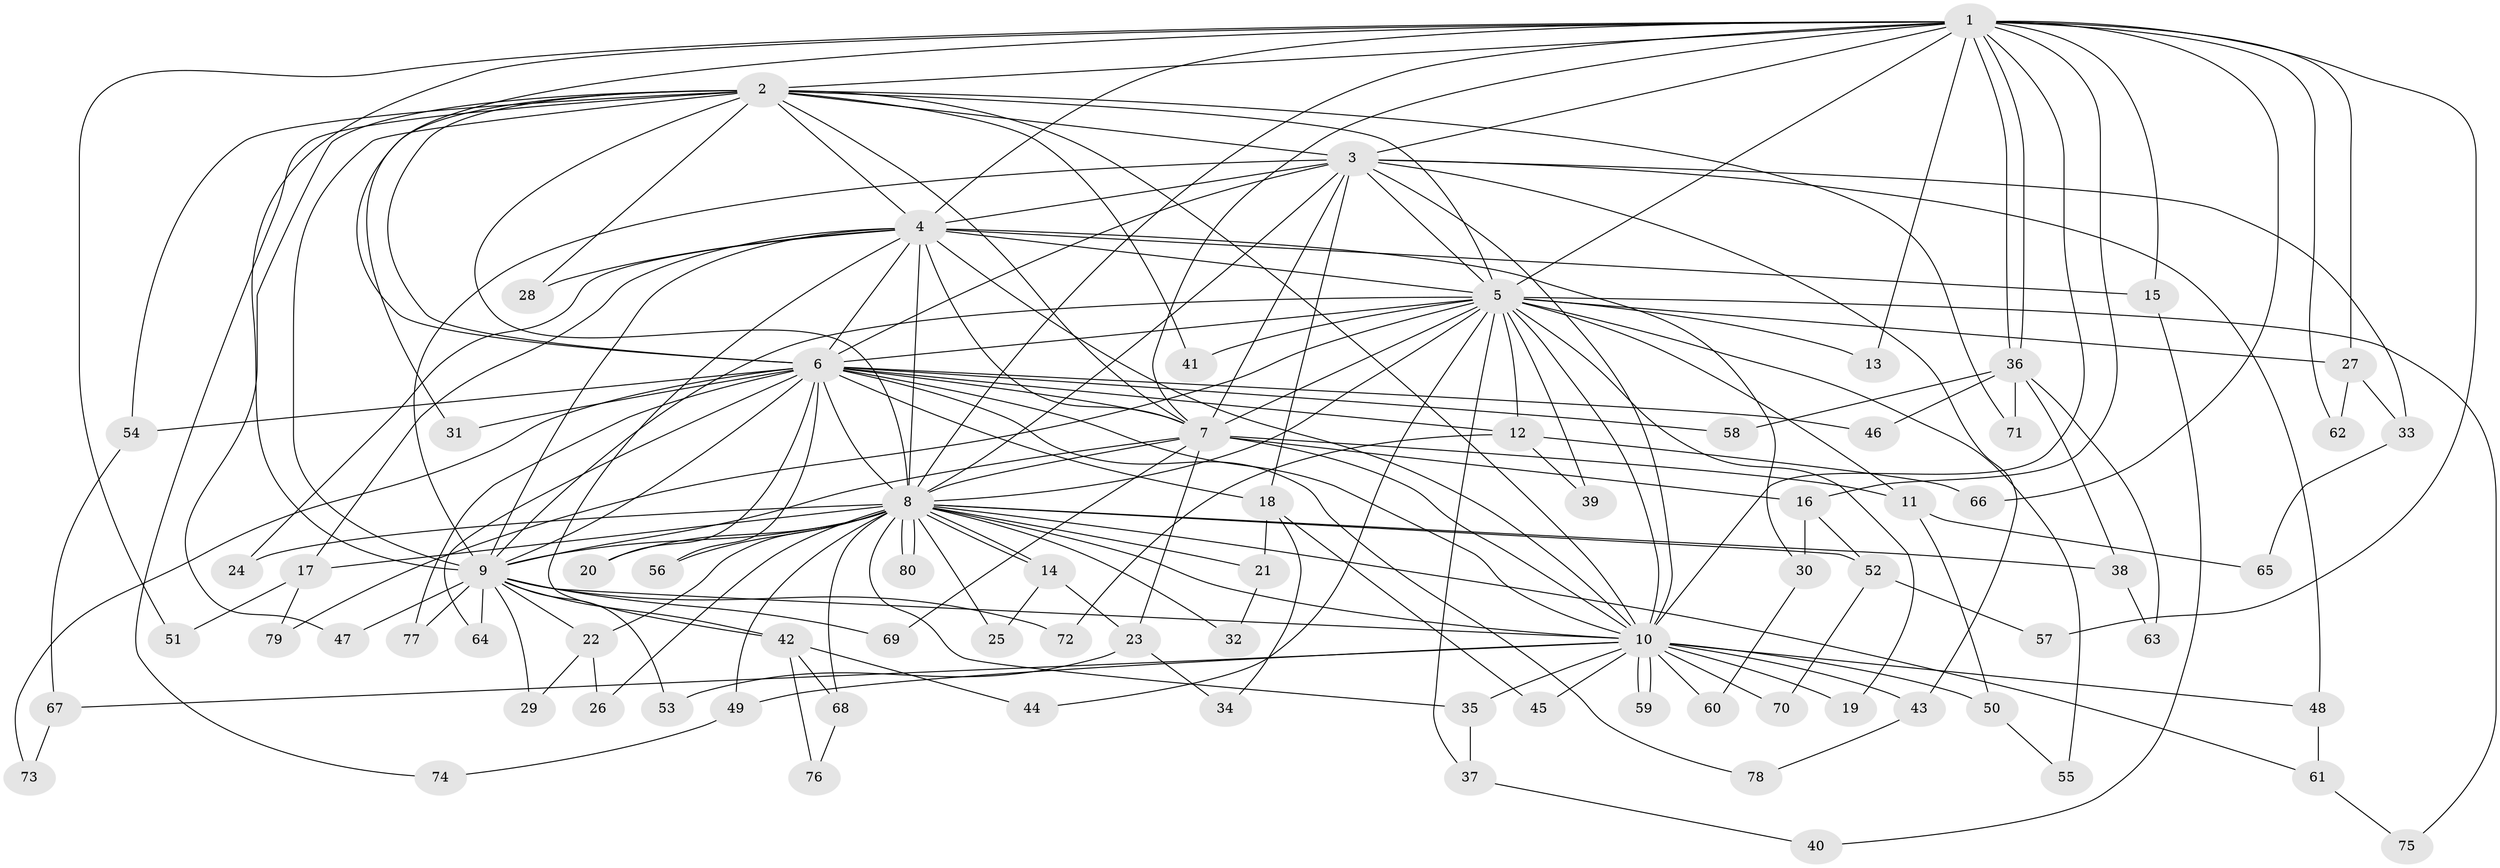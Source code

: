 // coarse degree distribution, {19: 0.017857142857142856, 16: 0.017857142857142856, 12: 0.03571428571428571, 15: 0.017857142857142856, 20: 0.03571428571428571, 18: 0.017857142857142856, 26: 0.017857142857142856, 14: 0.017857142857142856, 4: 0.125, 5: 0.03571428571428571, 2: 0.48214285714285715, 6: 0.03571428571428571, 3: 0.14285714285714285}
// Generated by graph-tools (version 1.1) at 2025/17/03/04/25 18:17:26]
// undirected, 80 vertices, 185 edges
graph export_dot {
graph [start="1"]
  node [color=gray90,style=filled];
  1;
  2;
  3;
  4;
  5;
  6;
  7;
  8;
  9;
  10;
  11;
  12;
  13;
  14;
  15;
  16;
  17;
  18;
  19;
  20;
  21;
  22;
  23;
  24;
  25;
  26;
  27;
  28;
  29;
  30;
  31;
  32;
  33;
  34;
  35;
  36;
  37;
  38;
  39;
  40;
  41;
  42;
  43;
  44;
  45;
  46;
  47;
  48;
  49;
  50;
  51;
  52;
  53;
  54;
  55;
  56;
  57;
  58;
  59;
  60;
  61;
  62;
  63;
  64;
  65;
  66;
  67;
  68;
  69;
  70;
  71;
  72;
  73;
  74;
  75;
  76;
  77;
  78;
  79;
  80;
  1 -- 2;
  1 -- 3;
  1 -- 4;
  1 -- 5;
  1 -- 6;
  1 -- 7;
  1 -- 8;
  1 -- 9;
  1 -- 10;
  1 -- 13;
  1 -- 15;
  1 -- 16;
  1 -- 27;
  1 -- 36;
  1 -- 36;
  1 -- 51;
  1 -- 57;
  1 -- 62;
  1 -- 66;
  2 -- 3;
  2 -- 4;
  2 -- 5;
  2 -- 6;
  2 -- 7;
  2 -- 8;
  2 -- 9;
  2 -- 10;
  2 -- 28;
  2 -- 31;
  2 -- 41;
  2 -- 47;
  2 -- 54;
  2 -- 71;
  2 -- 74;
  3 -- 4;
  3 -- 5;
  3 -- 6;
  3 -- 7;
  3 -- 8;
  3 -- 9;
  3 -- 10;
  3 -- 18;
  3 -- 33;
  3 -- 43;
  3 -- 48;
  4 -- 5;
  4 -- 6;
  4 -- 7;
  4 -- 8;
  4 -- 9;
  4 -- 10;
  4 -- 15;
  4 -- 17;
  4 -- 24;
  4 -- 28;
  4 -- 30;
  4 -- 42;
  5 -- 6;
  5 -- 7;
  5 -- 8;
  5 -- 9;
  5 -- 10;
  5 -- 11;
  5 -- 12;
  5 -- 13;
  5 -- 19;
  5 -- 27;
  5 -- 37;
  5 -- 39;
  5 -- 41;
  5 -- 44;
  5 -- 55;
  5 -- 75;
  5 -- 79;
  6 -- 7;
  6 -- 8;
  6 -- 9;
  6 -- 10;
  6 -- 12;
  6 -- 18;
  6 -- 20;
  6 -- 31;
  6 -- 46;
  6 -- 54;
  6 -- 56;
  6 -- 58;
  6 -- 64;
  6 -- 73;
  6 -- 77;
  6 -- 78;
  7 -- 8;
  7 -- 9;
  7 -- 10;
  7 -- 11;
  7 -- 16;
  7 -- 23;
  7 -- 69;
  8 -- 9;
  8 -- 10;
  8 -- 14;
  8 -- 14;
  8 -- 17;
  8 -- 20;
  8 -- 21;
  8 -- 22;
  8 -- 24;
  8 -- 25;
  8 -- 26;
  8 -- 32;
  8 -- 35;
  8 -- 38;
  8 -- 49;
  8 -- 52;
  8 -- 56;
  8 -- 61;
  8 -- 68;
  8 -- 80;
  8 -- 80;
  9 -- 10;
  9 -- 22;
  9 -- 29;
  9 -- 42;
  9 -- 47;
  9 -- 53;
  9 -- 64;
  9 -- 69;
  9 -- 72;
  9 -- 77;
  10 -- 19;
  10 -- 35;
  10 -- 43;
  10 -- 45;
  10 -- 48;
  10 -- 49;
  10 -- 50;
  10 -- 59;
  10 -- 59;
  10 -- 60;
  10 -- 67;
  10 -- 70;
  11 -- 50;
  11 -- 65;
  12 -- 39;
  12 -- 66;
  12 -- 72;
  14 -- 23;
  14 -- 25;
  15 -- 40;
  16 -- 30;
  16 -- 52;
  17 -- 51;
  17 -- 79;
  18 -- 21;
  18 -- 34;
  18 -- 45;
  21 -- 32;
  22 -- 26;
  22 -- 29;
  23 -- 34;
  23 -- 53;
  27 -- 33;
  27 -- 62;
  30 -- 60;
  33 -- 65;
  35 -- 37;
  36 -- 38;
  36 -- 46;
  36 -- 58;
  36 -- 63;
  36 -- 71;
  37 -- 40;
  38 -- 63;
  42 -- 44;
  42 -- 68;
  42 -- 76;
  43 -- 78;
  48 -- 61;
  49 -- 74;
  50 -- 55;
  52 -- 57;
  52 -- 70;
  54 -- 67;
  61 -- 75;
  67 -- 73;
  68 -- 76;
}
